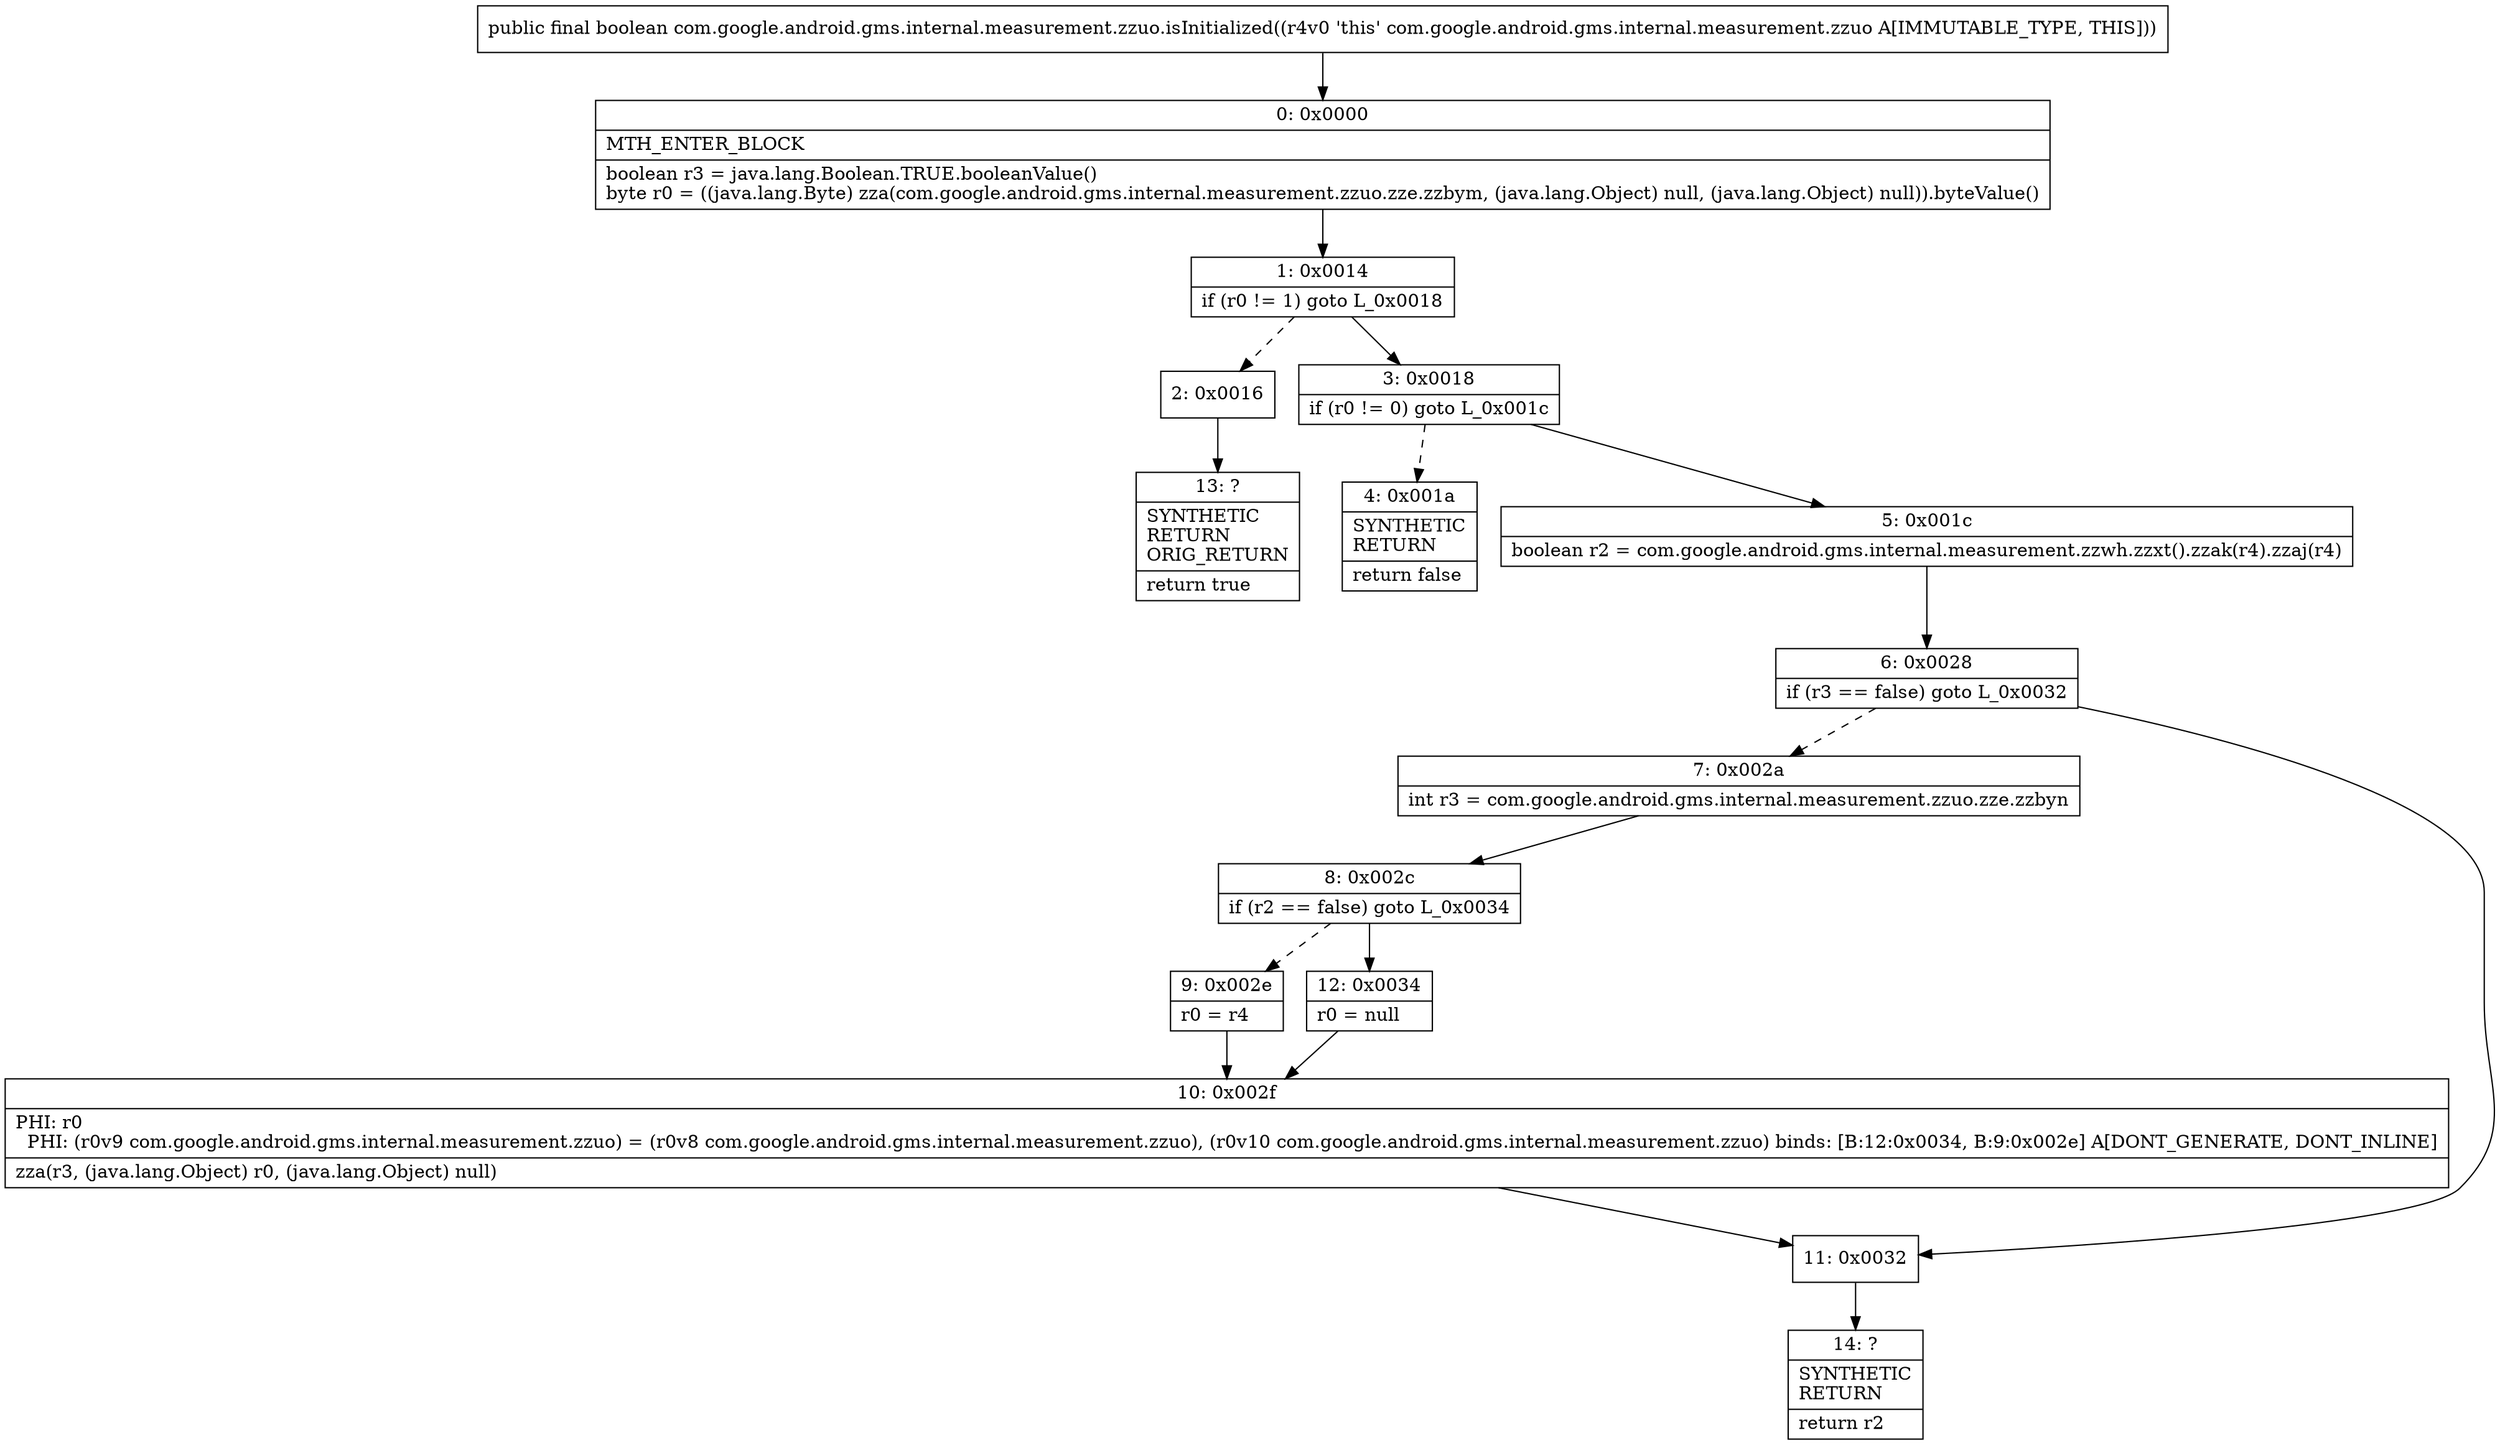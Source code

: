 digraph "CFG forcom.google.android.gms.internal.measurement.zzuo.isInitialized()Z" {
Node_0 [shape=record,label="{0\:\ 0x0000|MTH_ENTER_BLOCK\l|boolean r3 = java.lang.Boolean.TRUE.booleanValue()\lbyte r0 = ((java.lang.Byte) zza(com.google.android.gms.internal.measurement.zzuo.zze.zzbym, (java.lang.Object) null, (java.lang.Object) null)).byteValue()\l}"];
Node_1 [shape=record,label="{1\:\ 0x0014|if (r0 != 1) goto L_0x0018\l}"];
Node_2 [shape=record,label="{2\:\ 0x0016}"];
Node_3 [shape=record,label="{3\:\ 0x0018|if (r0 != 0) goto L_0x001c\l}"];
Node_4 [shape=record,label="{4\:\ 0x001a|SYNTHETIC\lRETURN\l|return false\l}"];
Node_5 [shape=record,label="{5\:\ 0x001c|boolean r2 = com.google.android.gms.internal.measurement.zzwh.zzxt().zzak(r4).zzaj(r4)\l}"];
Node_6 [shape=record,label="{6\:\ 0x0028|if (r3 == false) goto L_0x0032\l}"];
Node_7 [shape=record,label="{7\:\ 0x002a|int r3 = com.google.android.gms.internal.measurement.zzuo.zze.zzbyn\l}"];
Node_8 [shape=record,label="{8\:\ 0x002c|if (r2 == false) goto L_0x0034\l}"];
Node_9 [shape=record,label="{9\:\ 0x002e|r0 = r4\l}"];
Node_10 [shape=record,label="{10\:\ 0x002f|PHI: r0 \l  PHI: (r0v9 com.google.android.gms.internal.measurement.zzuo) = (r0v8 com.google.android.gms.internal.measurement.zzuo), (r0v10 com.google.android.gms.internal.measurement.zzuo) binds: [B:12:0x0034, B:9:0x002e] A[DONT_GENERATE, DONT_INLINE]\l|zza(r3, (java.lang.Object) r0, (java.lang.Object) null)\l}"];
Node_11 [shape=record,label="{11\:\ 0x0032}"];
Node_12 [shape=record,label="{12\:\ 0x0034|r0 = null\l}"];
Node_13 [shape=record,label="{13\:\ ?|SYNTHETIC\lRETURN\lORIG_RETURN\l|return true\l}"];
Node_14 [shape=record,label="{14\:\ ?|SYNTHETIC\lRETURN\l|return r2\l}"];
MethodNode[shape=record,label="{public final boolean com.google.android.gms.internal.measurement.zzuo.isInitialized((r4v0 'this' com.google.android.gms.internal.measurement.zzuo A[IMMUTABLE_TYPE, THIS])) }"];
MethodNode -> Node_0;
Node_0 -> Node_1;
Node_1 -> Node_2[style=dashed];
Node_1 -> Node_3;
Node_2 -> Node_13;
Node_3 -> Node_4[style=dashed];
Node_3 -> Node_5;
Node_5 -> Node_6;
Node_6 -> Node_7[style=dashed];
Node_6 -> Node_11;
Node_7 -> Node_8;
Node_8 -> Node_9[style=dashed];
Node_8 -> Node_12;
Node_9 -> Node_10;
Node_10 -> Node_11;
Node_11 -> Node_14;
Node_12 -> Node_10;
}

